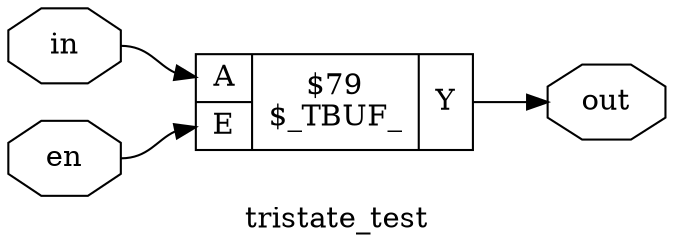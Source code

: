 digraph "tristate_test" {
label="tristate_test";
rankdir="LR";
remincross=true;
n1 [ shape=octagon, label="en", color="black", fontcolor="black" ];
n2 [ shape=octagon, label="in", color="black", fontcolor="black" ];
n3 [ shape=octagon, label="out", color="black", fontcolor="black" ];
c7 [ shape=record, label="{{<p4> A|<p5> E}|$79\n$_TBUF_|{<p6> Y}}",  ];
n1:e -> c7:p5:w [color="black", fontcolor="black", label=""];
n2:e -> c7:p4:w [color="black", fontcolor="black", label=""];
c7:p6:e -> n3:w [color="black", fontcolor="black", label=""];
}
